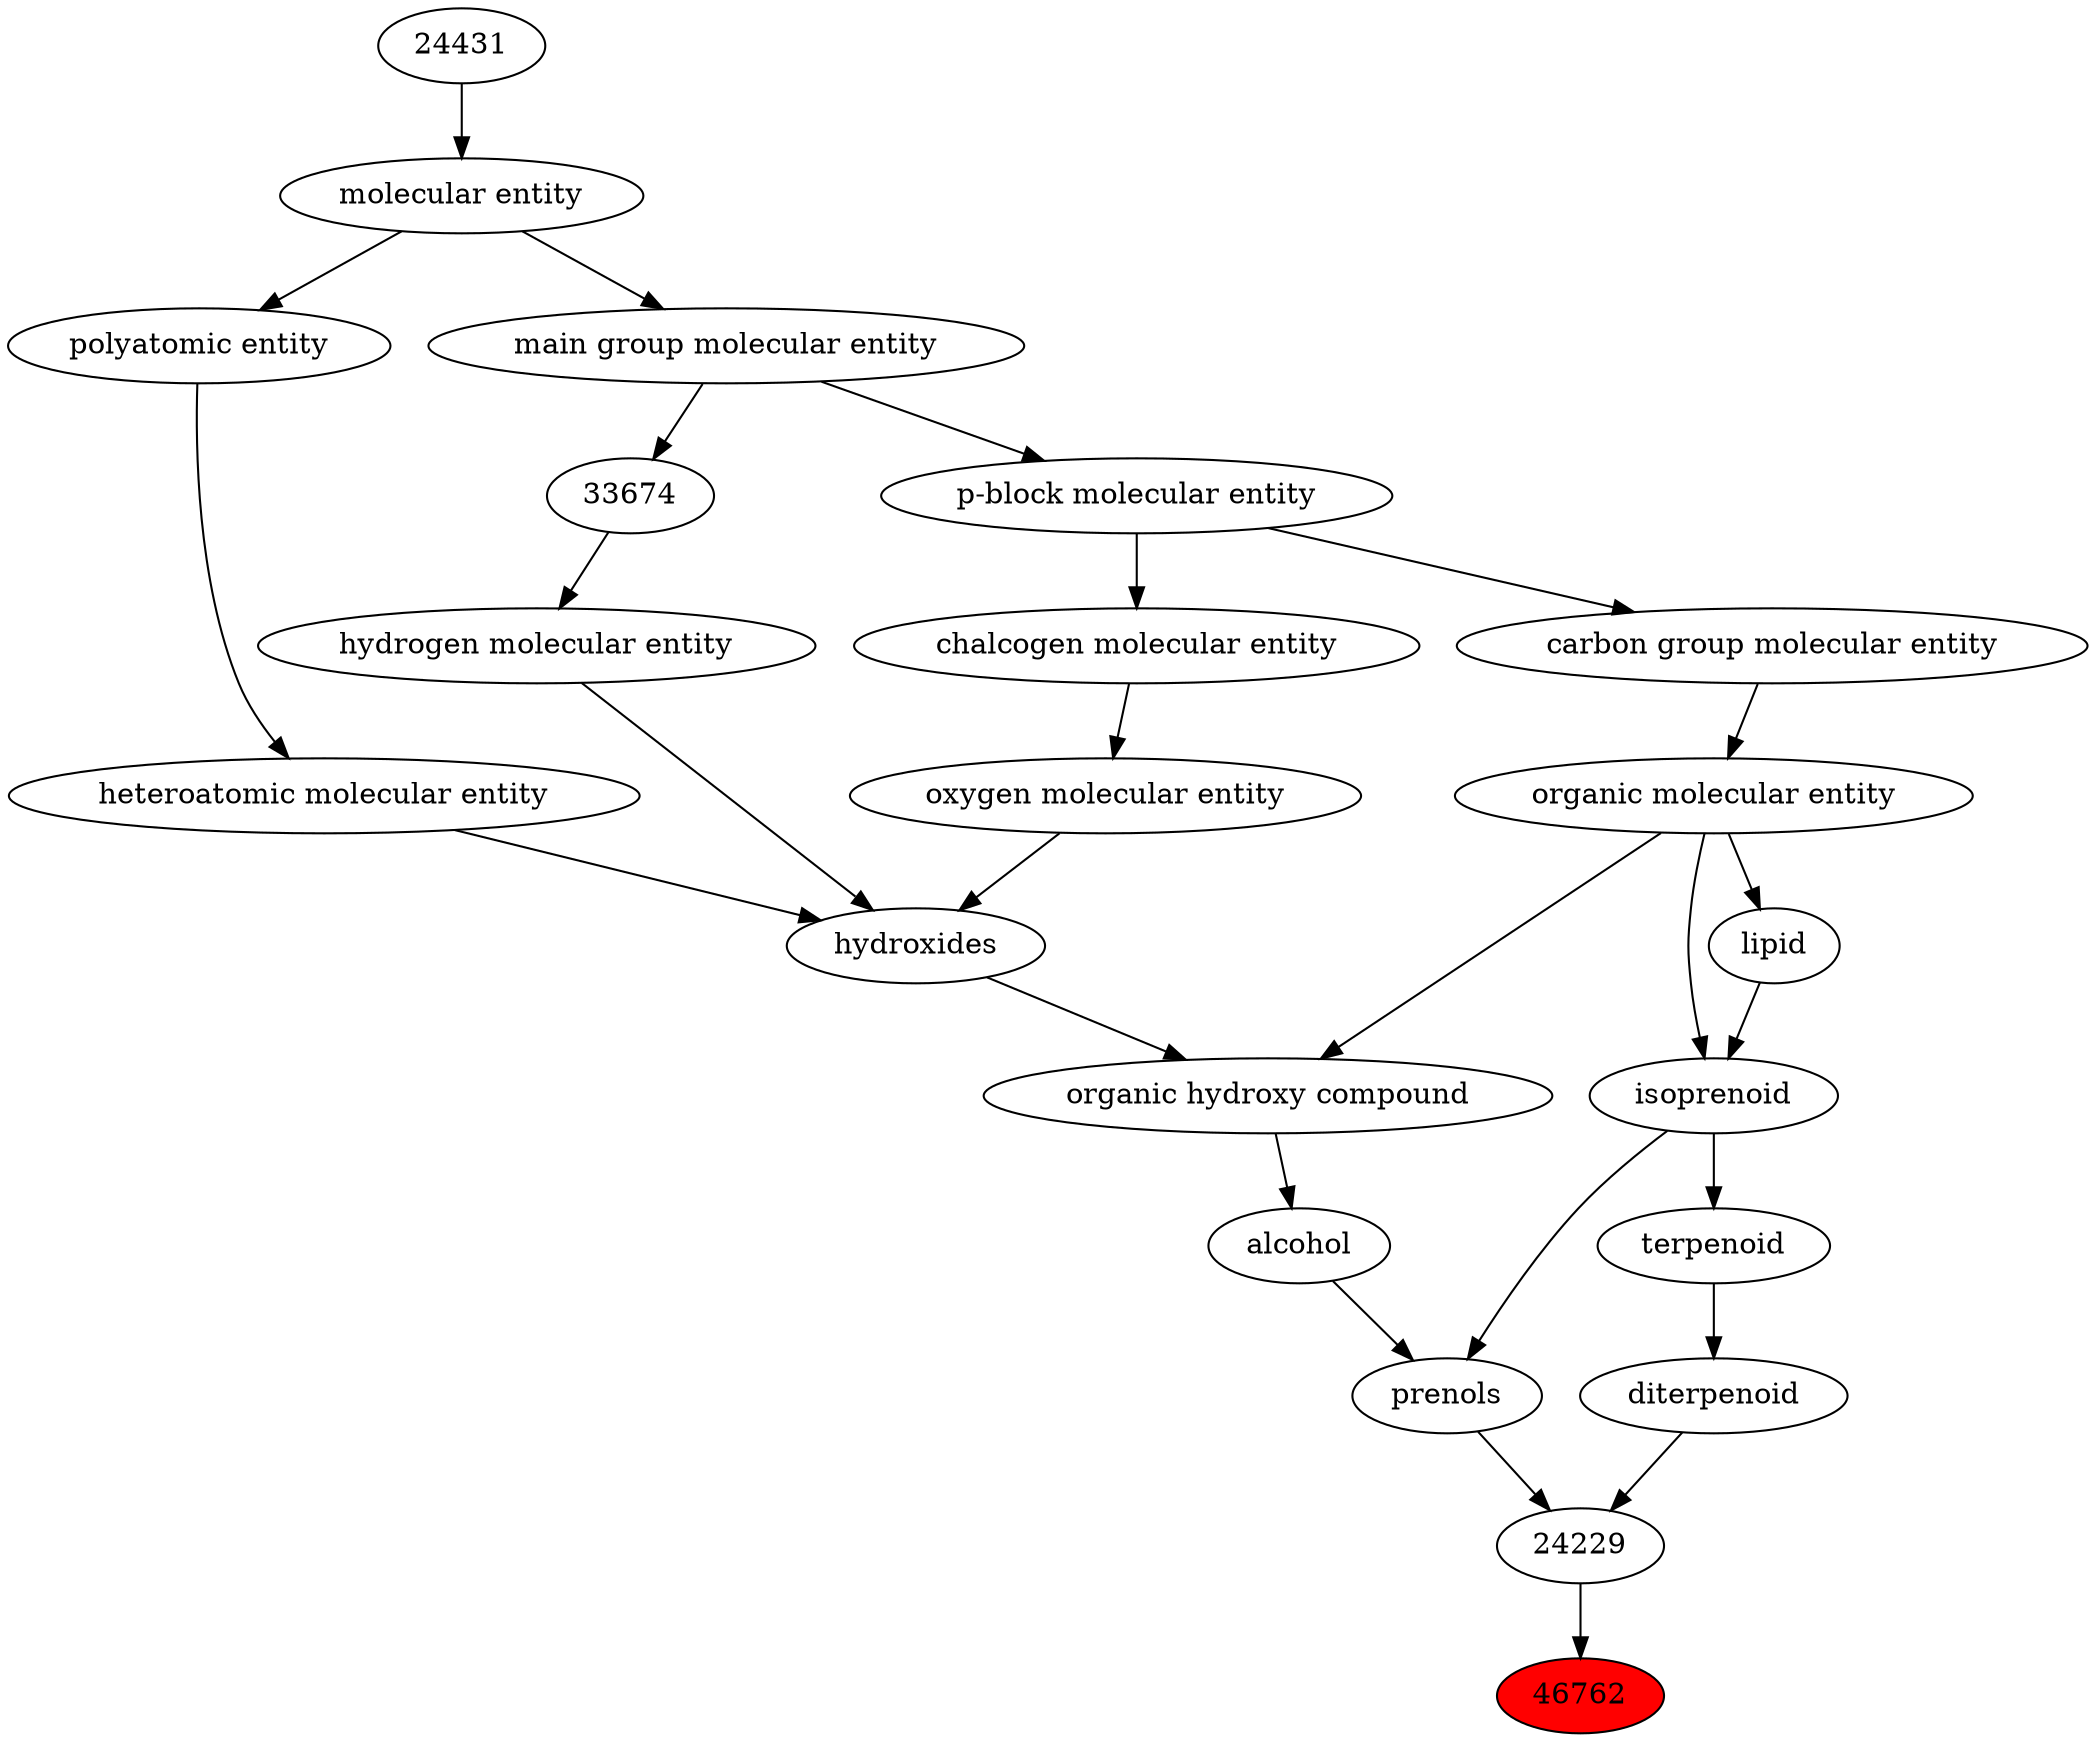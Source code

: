 digraph tree{ 
46762 [label="46762" fillcolor=red style=filled]
24229 -> 46762
24229 [label="24229"]
26244 -> 24229
23849 -> 24229
26244 [label="prenols"]
30879 -> 26244
24913 -> 26244
23849 [label="diterpenoid"]
26873 -> 23849
30879 [label="alcohol"]
33822 -> 30879
24913 [label="isoprenoid"]
18059 -> 24913
50860 -> 24913
26873 [label="terpenoid"]
24913 -> 26873
33822 [label="organic hydroxy compound"]
24651 -> 33822
50860 -> 33822
18059 [label="lipid"]
50860 -> 18059
50860 [label="organic molecular entity"]
33582 -> 50860
24651 [label="hydroxides"]
25806 -> 24651
33608 -> 24651
37577 -> 24651
33582 [label="carbon group molecular entity"]
33675 -> 33582
25806 [label="oxygen molecular entity"]
33304 -> 25806
33608 [label="hydrogen molecular entity"]
33674 -> 33608
37577 [label="heteroatomic molecular entity"]
36357 -> 37577
33675 [label="p-block molecular entity"]
33579 -> 33675
33304 [label="chalcogen molecular entity"]
33675 -> 33304
33674 [label="33674"]
33579 -> 33674
36357 [label="polyatomic entity"]
23367 -> 36357
33579 [label="main group molecular entity"]
23367 -> 33579
23367 [label="molecular entity"]
24431 -> 23367
24431 [label="24431"]
}